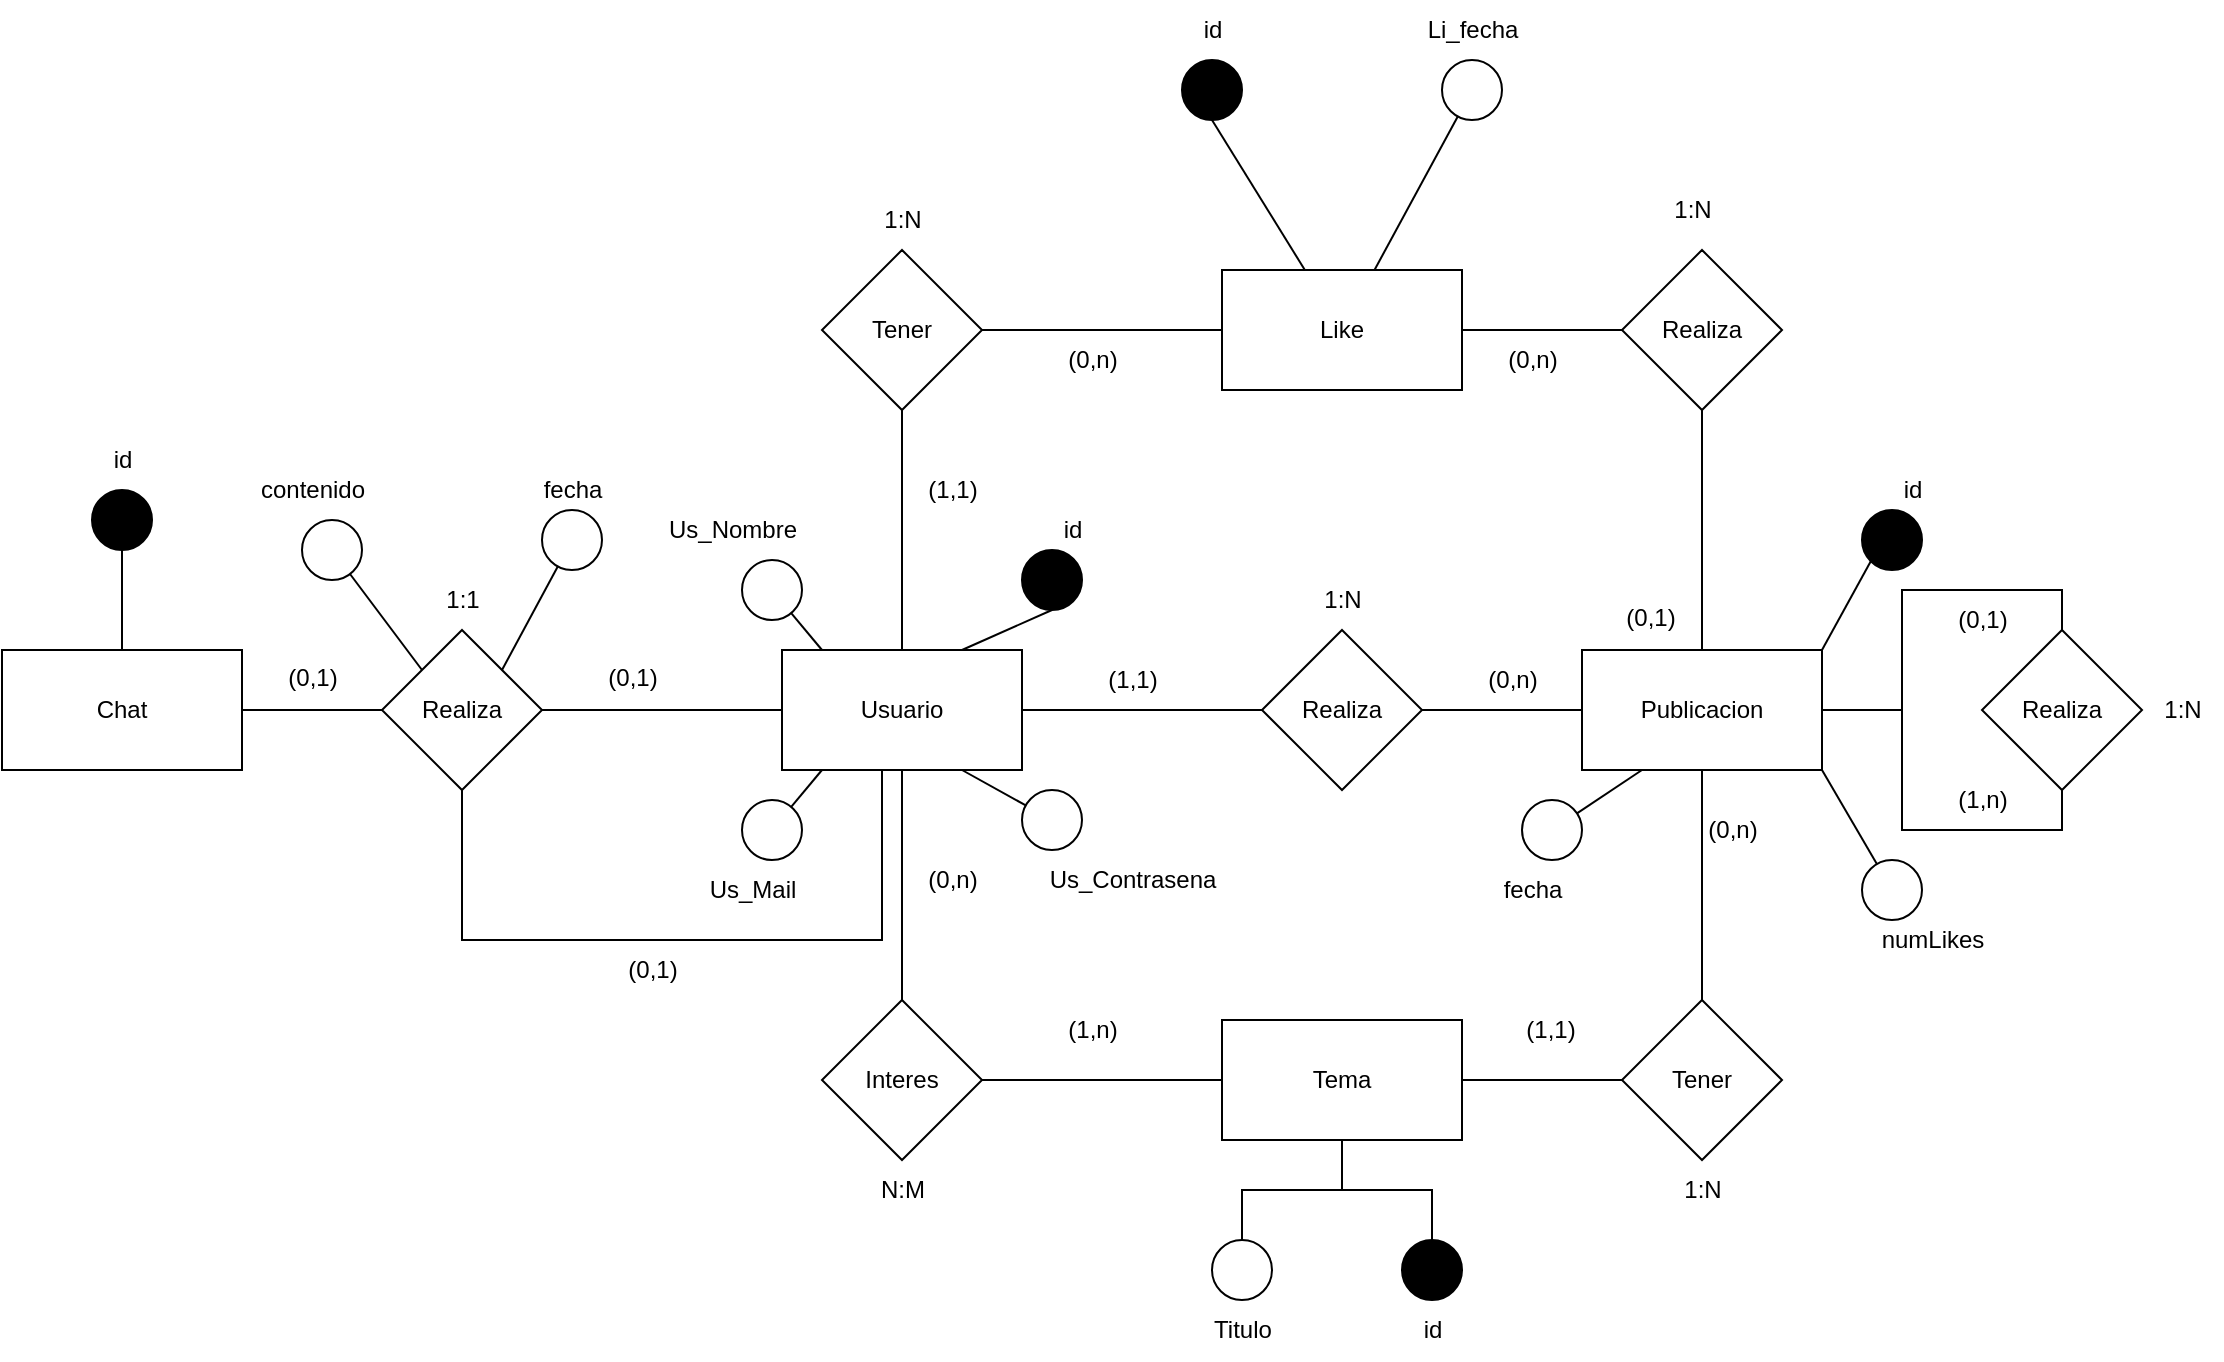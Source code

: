 <mxfile version="22.1.21" type="device">
  <diagram name="Página-1" id="10hbN6eUJk7saS_jXNqh">
    <mxGraphModel dx="2514" dy="918" grid="1" gridSize="10" guides="1" tooltips="1" connect="1" arrows="1" fold="1" page="1" pageScale="1" pageWidth="827" pageHeight="1169" math="0" shadow="0">
      <root>
        <mxCell id="0" />
        <mxCell id="1" parent="0" />
        <mxCell id="fHfpYtQLXWb3zP-Q3DEQ-5" style="edgeStyle=orthogonalEdgeStyle;rounded=0;orthogonalLoop=1;jettySize=auto;html=1;entryX=0;entryY=0.5;entryDx=0;entryDy=0;endArrow=none;endFill=0;" parent="1" source="fHfpYtQLXWb3zP-Q3DEQ-1" target="fHfpYtQLXWb3zP-Q3DEQ-2" edge="1">
          <mxGeometry relative="1" as="geometry" />
        </mxCell>
        <mxCell id="fHfpYtQLXWb3zP-Q3DEQ-10" style="rounded=0;orthogonalLoop=1;jettySize=auto;html=1;endArrow=none;endFill=0;entryX=0.5;entryY=1;entryDx=0;entryDy=0;exitX=0.75;exitY=0;exitDx=0;exitDy=0;" parent="1" source="fHfpYtQLXWb3zP-Q3DEQ-1" target="fHfpYtQLXWb3zP-Q3DEQ-8" edge="1">
          <mxGeometry relative="1" as="geometry">
            <mxPoint x="-130.0" y="530.0" as="sourcePoint" />
            <mxPoint x="-135" y="480.02" as="targetPoint" />
          </mxGeometry>
        </mxCell>
        <mxCell id="fHfpYtQLXWb3zP-Q3DEQ-21" style="edgeStyle=orthogonalEdgeStyle;rounded=0;orthogonalLoop=1;jettySize=auto;html=1;entryX=1;entryY=0.5;entryDx=0;entryDy=0;endArrow=none;endFill=0;exitX=0;exitY=0.5;exitDx=0;exitDy=0;" parent="1" source="fHfpYtQLXWb3zP-Q3DEQ-1" target="fHfpYtQLXWb3zP-Q3DEQ-20" edge="1">
          <mxGeometry relative="1" as="geometry">
            <mxPoint x="-90" y="645" as="sourcePoint" />
          </mxGeometry>
        </mxCell>
        <mxCell id="fHfpYtQLXWb3zP-Q3DEQ-24" style="edgeStyle=orthogonalEdgeStyle;rounded=0;orthogonalLoop=1;jettySize=auto;html=1;entryX=0.5;entryY=1;entryDx=0;entryDy=0;exitX=0.5;exitY=1;exitDx=0;exitDy=0;endArrow=none;endFill=0;" parent="1" source="fHfpYtQLXWb3zP-Q3DEQ-1" target="fHfpYtQLXWb3zP-Q3DEQ-20" edge="1">
          <mxGeometry relative="1" as="geometry">
            <Array as="points">
              <mxPoint x="30" y="675" />
              <mxPoint x="30" y="760" />
              <mxPoint x="-180" y="760" />
            </Array>
          </mxGeometry>
        </mxCell>
        <mxCell id="LZQ0Yr25wh0FHy_DHg7m-49" style="edgeStyle=orthogonalEdgeStyle;rounded=0;orthogonalLoop=1;jettySize=auto;html=1;entryX=0.5;entryY=1;entryDx=0;entryDy=0;endArrow=none;endFill=0;" edge="1" parent="1" source="fHfpYtQLXWb3zP-Q3DEQ-1" target="LZQ0Yr25wh0FHy_DHg7m-48">
          <mxGeometry relative="1" as="geometry" />
        </mxCell>
        <mxCell id="LZQ0Yr25wh0FHy_DHg7m-71" style="edgeStyle=orthogonalEdgeStyle;rounded=0;orthogonalLoop=1;jettySize=auto;html=1;endArrow=none;endFill=0;" edge="1" parent="1" source="fHfpYtQLXWb3zP-Q3DEQ-1" target="LZQ0Yr25wh0FHy_DHg7m-70">
          <mxGeometry relative="1" as="geometry" />
        </mxCell>
        <mxCell id="fHfpYtQLXWb3zP-Q3DEQ-1" value="Usuario" style="rounded=0;whiteSpace=wrap;html=1;" parent="1" vertex="1">
          <mxGeometry x="-20" y="615" width="120" height="60" as="geometry" />
        </mxCell>
        <mxCell id="fHfpYtQLXWb3zP-Q3DEQ-7" style="edgeStyle=orthogonalEdgeStyle;rounded=0;orthogonalLoop=1;jettySize=auto;html=1;entryX=0;entryY=0.5;entryDx=0;entryDy=0;endArrow=none;endFill=0;" parent="1" source="fHfpYtQLXWb3zP-Q3DEQ-2" target="fHfpYtQLXWb3zP-Q3DEQ-6" edge="1">
          <mxGeometry relative="1" as="geometry" />
        </mxCell>
        <mxCell id="fHfpYtQLXWb3zP-Q3DEQ-2" value="Realiza" style="rhombus;whiteSpace=wrap;html=1;" parent="1" vertex="1">
          <mxGeometry x="220" y="605" width="80" height="80" as="geometry" />
        </mxCell>
        <mxCell id="fHfpYtQLXWb3zP-Q3DEQ-3" value="" style="ellipse;whiteSpace=wrap;html=1;aspect=fixed;fillColor=#000000;" parent="1" vertex="1">
          <mxGeometry x="520" y="545" width="30" height="30" as="geometry" />
        </mxCell>
        <mxCell id="fHfpYtQLXWb3zP-Q3DEQ-9" style="rounded=0;orthogonalLoop=1;jettySize=auto;html=1;entryX=0;entryY=1;entryDx=0;entryDy=0;endArrow=none;endFill=0;exitX=1;exitY=0;exitDx=0;exitDy=0;" parent="1" source="fHfpYtQLXWb3zP-Q3DEQ-6" target="fHfpYtQLXWb3zP-Q3DEQ-3" edge="1">
          <mxGeometry relative="1" as="geometry">
            <mxPoint x="605" y="684.998" as="sourcePoint" />
          </mxGeometry>
        </mxCell>
        <mxCell id="fHfpYtQLXWb3zP-Q3DEQ-6" value="Publicacion" style="rounded=0;whiteSpace=wrap;html=1;" parent="1" vertex="1">
          <mxGeometry x="380" y="615" width="120" height="60" as="geometry" />
        </mxCell>
        <mxCell id="LZQ0Yr25wh0FHy_DHg7m-9" style="rounded=0;orthogonalLoop=1;jettySize=auto;html=1;entryX=0.5;entryY=1;entryDx=0;entryDy=0;endArrow=none;endFill=0;" edge="1" parent="1" source="fHfpYtQLXWb3zP-Q3DEQ-12" target="LZQ0Yr25wh0FHy_DHg7m-7">
          <mxGeometry relative="1" as="geometry" />
        </mxCell>
        <mxCell id="LZQ0Yr25wh0FHy_DHg7m-50" style="edgeStyle=orthogonalEdgeStyle;rounded=0;orthogonalLoop=1;jettySize=auto;html=1;entryX=1;entryY=0.5;entryDx=0;entryDy=0;endArrow=none;endFill=0;" edge="1" parent="1" source="fHfpYtQLXWb3zP-Q3DEQ-12" target="LZQ0Yr25wh0FHy_DHg7m-48">
          <mxGeometry relative="1" as="geometry" />
        </mxCell>
        <mxCell id="fHfpYtQLXWb3zP-Q3DEQ-12" value="Like" style="rounded=0;whiteSpace=wrap;html=1;" parent="1" vertex="1">
          <mxGeometry x="200" y="425" width="120" height="60" as="geometry" />
        </mxCell>
        <mxCell id="fHfpYtQLXWb3zP-Q3DEQ-13" value="id" style="text;html=1;align=center;verticalAlign=middle;resizable=0;points=[];autosize=1;strokeColor=none;fillColor=none;perimeterSpacing=0;" parent="1" vertex="1">
          <mxGeometry x="530" y="520" width="30" height="30" as="geometry" />
        </mxCell>
        <mxCell id="fHfpYtQLXWb3zP-Q3DEQ-14" value="id" style="text;html=1;align=center;verticalAlign=middle;resizable=0;points=[];autosize=1;strokeColor=none;fillColor=none;" parent="1" vertex="1">
          <mxGeometry x="110" y="540" width="30" height="30" as="geometry" />
        </mxCell>
        <mxCell id="fHfpYtQLXWb3zP-Q3DEQ-15" value="Chat" style="rounded=0;whiteSpace=wrap;html=1;" parent="1" vertex="1">
          <mxGeometry x="-410" y="615" width="120" height="60" as="geometry" />
        </mxCell>
        <mxCell id="LZQ0Yr25wh0FHy_DHg7m-68" style="edgeStyle=orthogonalEdgeStyle;rounded=0;orthogonalLoop=1;jettySize=auto;html=1;entryX=0;entryY=0.5;entryDx=0;entryDy=0;endArrow=none;endFill=0;" edge="1" parent="1" source="fHfpYtQLXWb3zP-Q3DEQ-16" target="LZQ0Yr25wh0FHy_DHg7m-4">
          <mxGeometry relative="1" as="geometry" />
        </mxCell>
        <mxCell id="LZQ0Yr25wh0FHy_DHg7m-72" style="edgeStyle=orthogonalEdgeStyle;rounded=0;orthogonalLoop=1;jettySize=auto;html=1;entryX=1;entryY=0.5;entryDx=0;entryDy=0;endArrow=none;endFill=0;" edge="1" parent="1" source="fHfpYtQLXWb3zP-Q3DEQ-16" target="LZQ0Yr25wh0FHy_DHg7m-70">
          <mxGeometry relative="1" as="geometry" />
        </mxCell>
        <mxCell id="fHfpYtQLXWb3zP-Q3DEQ-16" value="Tema" style="rounded=0;whiteSpace=wrap;html=1;" parent="1" vertex="1">
          <mxGeometry x="200" y="800" width="120" height="60" as="geometry" />
        </mxCell>
        <mxCell id="fHfpYtQLXWb3zP-Q3DEQ-22" style="edgeStyle=orthogonalEdgeStyle;rounded=0;orthogonalLoop=1;jettySize=auto;html=1;endArrow=none;endFill=0;" parent="1" source="fHfpYtQLXWb3zP-Q3DEQ-20" target="fHfpYtQLXWb3zP-Q3DEQ-15" edge="1">
          <mxGeometry relative="1" as="geometry" />
        </mxCell>
        <mxCell id="fHfpYtQLXWb3zP-Q3DEQ-20" value="Realiza" style="rhombus;whiteSpace=wrap;html=1;" parent="1" vertex="1">
          <mxGeometry x="-220" y="605" width="80" height="80" as="geometry" />
        </mxCell>
        <mxCell id="LZQ0Yr25wh0FHy_DHg7m-69" style="edgeStyle=orthogonalEdgeStyle;rounded=0;orthogonalLoop=1;jettySize=auto;html=1;entryX=0.5;entryY=1;entryDx=0;entryDy=0;endArrow=none;endFill=0;" edge="1" parent="1" source="LZQ0Yr25wh0FHy_DHg7m-4" target="fHfpYtQLXWb3zP-Q3DEQ-6">
          <mxGeometry relative="1" as="geometry" />
        </mxCell>
        <mxCell id="LZQ0Yr25wh0FHy_DHg7m-4" value="Tener" style="rhombus;whiteSpace=wrap;html=1;" vertex="1" parent="1">
          <mxGeometry x="400" y="790" width="80" height="80" as="geometry" />
        </mxCell>
        <mxCell id="LZQ0Yr25wh0FHy_DHg7m-7" value="" style="ellipse;whiteSpace=wrap;html=1;aspect=fixed;fillColor=#000000;" vertex="1" parent="1">
          <mxGeometry x="180" y="320" width="30" height="30" as="geometry" />
        </mxCell>
        <mxCell id="LZQ0Yr25wh0FHy_DHg7m-8" value="id" style="text;html=1;align=center;verticalAlign=middle;resizable=0;points=[];autosize=1;strokeColor=none;fillColor=none;perimeterSpacing=0;" vertex="1" parent="1">
          <mxGeometry x="180" y="290" width="30" height="30" as="geometry" />
        </mxCell>
        <mxCell id="LZQ0Yr25wh0FHy_DHg7m-12" style="edgeStyle=orthogonalEdgeStyle;rounded=0;orthogonalLoop=1;jettySize=auto;html=1;endArrow=none;endFill=0;" edge="1" parent="1" source="LZQ0Yr25wh0FHy_DHg7m-10" target="fHfpYtQLXWb3zP-Q3DEQ-16">
          <mxGeometry relative="1" as="geometry" />
        </mxCell>
        <mxCell id="LZQ0Yr25wh0FHy_DHg7m-10" value="" style="ellipse;whiteSpace=wrap;html=1;aspect=fixed;fillColor=#000000;" vertex="1" parent="1">
          <mxGeometry x="290" y="910" width="30" height="30" as="geometry" />
        </mxCell>
        <mxCell id="LZQ0Yr25wh0FHy_DHg7m-11" value="id" style="text;html=1;align=center;verticalAlign=middle;resizable=0;points=[];autosize=1;strokeColor=none;fillColor=none;perimeterSpacing=0;" vertex="1" parent="1">
          <mxGeometry x="290" y="940" width="30" height="30" as="geometry" />
        </mxCell>
        <mxCell id="LZQ0Yr25wh0FHy_DHg7m-18" style="rounded=0;orthogonalLoop=1;jettySize=auto;html=1;endArrow=none;endFill=0;entryX=1;entryY=1;entryDx=0;entryDy=0;" edge="1" parent="1" source="LZQ0Yr25wh0FHy_DHg7m-17" target="fHfpYtQLXWb3zP-Q3DEQ-6">
          <mxGeometry relative="1" as="geometry">
            <mxPoint x="665" y="715" as="targetPoint" />
          </mxGeometry>
        </mxCell>
        <mxCell id="LZQ0Yr25wh0FHy_DHg7m-17" value="" style="ellipse;whiteSpace=wrap;html=1;aspect=fixed;fillColor=default;" vertex="1" parent="1">
          <mxGeometry x="520" y="720" width="30" height="30" as="geometry" />
        </mxCell>
        <mxCell id="LZQ0Yr25wh0FHy_DHg7m-28" style="rounded=0;orthogonalLoop=1;jettySize=auto;html=1;endArrow=none;endFill=0;entryX=0.25;entryY=1;entryDx=0;entryDy=0;" edge="1" parent="1" source="LZQ0Yr25wh0FHy_DHg7m-19" target="fHfpYtQLXWb3zP-Q3DEQ-6">
          <mxGeometry relative="1" as="geometry">
            <mxPoint x="610.0" y="940" as="targetPoint" />
          </mxGeometry>
        </mxCell>
        <mxCell id="LZQ0Yr25wh0FHy_DHg7m-19" value="" style="ellipse;whiteSpace=wrap;html=1;aspect=fixed;fillColor=default;" vertex="1" parent="1">
          <mxGeometry x="350" y="690" width="30" height="30" as="geometry" />
        </mxCell>
        <mxCell id="LZQ0Yr25wh0FHy_DHg7m-30" style="rounded=0;orthogonalLoop=1;jettySize=auto;html=1;endArrow=none;endFill=0;" edge="1" parent="1" source="LZQ0Yr25wh0FHy_DHg7m-21" target="fHfpYtQLXWb3zP-Q3DEQ-12">
          <mxGeometry relative="1" as="geometry" />
        </mxCell>
        <mxCell id="LZQ0Yr25wh0FHy_DHg7m-21" value="" style="ellipse;whiteSpace=wrap;html=1;aspect=fixed;fillColor=default;" vertex="1" parent="1">
          <mxGeometry x="310" y="320" width="30" height="30" as="geometry" />
        </mxCell>
        <mxCell id="LZQ0Yr25wh0FHy_DHg7m-57" style="rounded=0;orthogonalLoop=1;jettySize=auto;html=1;entryX=0.25;entryY=1;entryDx=0;entryDy=0;endArrow=none;endFill=0;" edge="1" parent="1" source="LZQ0Yr25wh0FHy_DHg7m-23">
          <mxGeometry relative="1" as="geometry">
            <mxPoint y="675" as="targetPoint" />
          </mxGeometry>
        </mxCell>
        <mxCell id="LZQ0Yr25wh0FHy_DHg7m-23" value="" style="ellipse;whiteSpace=wrap;html=1;aspect=fixed;fillColor=default;" vertex="1" parent="1">
          <mxGeometry x="-40" y="690" width="30" height="30" as="geometry" />
        </mxCell>
        <mxCell id="LZQ0Yr25wh0FHy_DHg7m-33" style="rounded=0;orthogonalLoop=1;jettySize=auto;html=1;endArrow=none;endFill=0;entryX=0.25;entryY=0;entryDx=0;entryDy=0;" edge="1" parent="1" source="LZQ0Yr25wh0FHy_DHg7m-24">
          <mxGeometry relative="1" as="geometry">
            <mxPoint y="615" as="targetPoint" />
          </mxGeometry>
        </mxCell>
        <mxCell id="LZQ0Yr25wh0FHy_DHg7m-24" value="" style="ellipse;whiteSpace=wrap;html=1;aspect=fixed;fillColor=default;" vertex="1" parent="1">
          <mxGeometry x="-40" y="570" width="30" height="30" as="geometry" />
        </mxCell>
        <mxCell id="LZQ0Yr25wh0FHy_DHg7m-27" style="edgeStyle=orthogonalEdgeStyle;rounded=0;orthogonalLoop=1;jettySize=auto;html=1;endArrow=none;endFill=0;" edge="1" parent="1" source="LZQ0Yr25wh0FHy_DHg7m-25" target="fHfpYtQLXWb3zP-Q3DEQ-15">
          <mxGeometry relative="1" as="geometry" />
        </mxCell>
        <mxCell id="LZQ0Yr25wh0FHy_DHg7m-25" value="" style="ellipse;whiteSpace=wrap;html=1;aspect=fixed;fillColor=#000000;" vertex="1" parent="1">
          <mxGeometry x="-365" y="535" width="30" height="30" as="geometry" />
        </mxCell>
        <mxCell id="LZQ0Yr25wh0FHy_DHg7m-26" value="id" style="text;html=1;align=center;verticalAlign=middle;resizable=0;points=[];autosize=1;strokeColor=none;fillColor=none;" vertex="1" parent="1">
          <mxGeometry x="-365" y="505" width="30" height="30" as="geometry" />
        </mxCell>
        <mxCell id="LZQ0Yr25wh0FHy_DHg7m-37" style="rounded=0;orthogonalLoop=1;jettySize=auto;html=1;entryX=0;entryY=0;entryDx=0;entryDy=0;endArrow=none;endFill=0;" edge="1" parent="1" source="LZQ0Yr25wh0FHy_DHg7m-34" target="fHfpYtQLXWb3zP-Q3DEQ-20">
          <mxGeometry relative="1" as="geometry">
            <mxPoint x="-180" y="555" as="targetPoint" />
          </mxGeometry>
        </mxCell>
        <mxCell id="LZQ0Yr25wh0FHy_DHg7m-34" value="" style="ellipse;whiteSpace=wrap;html=1;aspect=fixed;fillColor=default;" vertex="1" parent="1">
          <mxGeometry x="-260" y="550" width="30" height="30" as="geometry" />
        </mxCell>
        <mxCell id="LZQ0Yr25wh0FHy_DHg7m-36" style="rounded=0;orthogonalLoop=1;jettySize=auto;html=1;endArrow=none;endFill=0;entryX=1;entryY=0;entryDx=0;entryDy=0;" edge="1" parent="1" source="LZQ0Yr25wh0FHy_DHg7m-35" target="fHfpYtQLXWb3zP-Q3DEQ-20">
          <mxGeometry relative="1" as="geometry">
            <mxPoint x="-180" y="525" as="targetPoint" />
          </mxGeometry>
        </mxCell>
        <mxCell id="LZQ0Yr25wh0FHy_DHg7m-35" value="" style="ellipse;whiteSpace=wrap;html=1;aspect=fixed;fillColor=default;" vertex="1" parent="1">
          <mxGeometry x="-140" y="545" width="30" height="30" as="geometry" />
        </mxCell>
        <mxCell id="LZQ0Yr25wh0FHy_DHg7m-38" value="fecha" style="text;html=1;align=center;verticalAlign=middle;resizable=0;points=[];autosize=1;strokeColor=none;fillColor=none;" vertex="1" parent="1">
          <mxGeometry x="-150" y="520" width="50" height="30" as="geometry" />
        </mxCell>
        <mxCell id="LZQ0Yr25wh0FHy_DHg7m-39" value="contenido" style="text;html=1;align=center;verticalAlign=middle;resizable=0;points=[];autosize=1;strokeColor=none;fillColor=none;" vertex="1" parent="1">
          <mxGeometry x="-295" y="520" width="80" height="30" as="geometry" />
        </mxCell>
        <mxCell id="LZQ0Yr25wh0FHy_DHg7m-40" value="Us_Nombre" style="text;html=1;align=center;verticalAlign=middle;resizable=0;points=[];autosize=1;strokeColor=none;fillColor=none;" vertex="1" parent="1">
          <mxGeometry x="-90" y="540" width="90" height="30" as="geometry" />
        </mxCell>
        <mxCell id="LZQ0Yr25wh0FHy_DHg7m-41" value="Us_Mail" style="text;html=1;align=center;verticalAlign=middle;resizable=0;points=[];autosize=1;strokeColor=none;fillColor=none;" vertex="1" parent="1">
          <mxGeometry x="-70" y="720" width="70" height="30" as="geometry" />
        </mxCell>
        <mxCell id="LZQ0Yr25wh0FHy_DHg7m-42" value="Us_Contrasena" style="text;html=1;align=center;verticalAlign=middle;resizable=0;points=[];autosize=1;strokeColor=none;fillColor=none;" vertex="1" parent="1">
          <mxGeometry x="100" y="715" width="110" height="30" as="geometry" />
        </mxCell>
        <mxCell id="LZQ0Yr25wh0FHy_DHg7m-44" style="rounded=0;orthogonalLoop=1;jettySize=auto;html=1;entryX=0.75;entryY=1;entryDx=0;entryDy=0;endArrow=none;endFill=0;" edge="1" parent="1" source="LZQ0Yr25wh0FHy_DHg7m-43" target="fHfpYtQLXWb3zP-Q3DEQ-1">
          <mxGeometry relative="1" as="geometry" />
        </mxCell>
        <mxCell id="LZQ0Yr25wh0FHy_DHg7m-43" value="" style="ellipse;whiteSpace=wrap;html=1;aspect=fixed;fillColor=default;" vertex="1" parent="1">
          <mxGeometry x="100" y="685" width="30" height="30" as="geometry" />
        </mxCell>
        <mxCell id="LZQ0Yr25wh0FHy_DHg7m-45" value="fecha" style="text;html=1;align=center;verticalAlign=middle;resizable=0;points=[];autosize=1;strokeColor=none;fillColor=none;" vertex="1" parent="1">
          <mxGeometry x="330" y="720" width="50" height="30" as="geometry" />
        </mxCell>
        <mxCell id="LZQ0Yr25wh0FHy_DHg7m-46" value="numLikes" style="text;html=1;align=center;verticalAlign=middle;resizable=0;points=[];autosize=1;strokeColor=none;fillColor=none;" vertex="1" parent="1">
          <mxGeometry x="520" y="745" width="70" height="30" as="geometry" />
        </mxCell>
        <mxCell id="LZQ0Yr25wh0FHy_DHg7m-47" value="Li_fecha" style="text;html=1;align=center;verticalAlign=middle;resizable=0;points=[];autosize=1;strokeColor=none;fillColor=none;" vertex="1" parent="1">
          <mxGeometry x="290" y="290" width="70" height="30" as="geometry" />
        </mxCell>
        <mxCell id="LZQ0Yr25wh0FHy_DHg7m-48" value="Tener" style="rhombus;whiteSpace=wrap;html=1;" vertex="1" parent="1">
          <mxGeometry y="415" width="80" height="80" as="geometry" />
        </mxCell>
        <mxCell id="LZQ0Yr25wh0FHy_DHg7m-51" value="1:N" style="text;html=1;align=center;verticalAlign=middle;resizable=0;points=[];autosize=1;strokeColor=none;fillColor=none;" vertex="1" parent="1">
          <mxGeometry x="20" y="385" width="40" height="30" as="geometry" />
        </mxCell>
        <mxCell id="LZQ0Yr25wh0FHy_DHg7m-53" value="1:N" style="text;html=1;align=center;verticalAlign=middle;resizable=0;points=[];autosize=1;strokeColor=none;fillColor=none;" vertex="1" parent="1">
          <mxGeometry x="420" y="870" width="40" height="30" as="geometry" />
        </mxCell>
        <mxCell id="LZQ0Yr25wh0FHy_DHg7m-54" value="N:M" style="text;html=1;align=center;verticalAlign=middle;resizable=0;points=[];autosize=1;strokeColor=none;fillColor=none;" vertex="1" parent="1">
          <mxGeometry x="15" y="870" width="50" height="30" as="geometry" />
        </mxCell>
        <mxCell id="LZQ0Yr25wh0FHy_DHg7m-55" value="1:N" style="text;html=1;align=center;verticalAlign=middle;resizable=0;points=[];autosize=1;strokeColor=none;fillColor=none;" vertex="1" parent="1">
          <mxGeometry x="415" y="380" width="40" height="30" as="geometry" />
        </mxCell>
        <mxCell id="fHfpYtQLXWb3zP-Q3DEQ-8" value="" style="ellipse;whiteSpace=wrap;html=1;aspect=fixed;fillColor=#000000;" parent="1" vertex="1">
          <mxGeometry x="100" y="565" width="30" height="30" as="geometry" />
        </mxCell>
        <mxCell id="LZQ0Yr25wh0FHy_DHg7m-59" value="1:1" style="text;html=1;align=center;verticalAlign=middle;resizable=0;points=[];autosize=1;strokeColor=none;fillColor=none;" vertex="1" parent="1">
          <mxGeometry x="-200" y="575" width="40" height="30" as="geometry" />
        </mxCell>
        <mxCell id="LZQ0Yr25wh0FHy_DHg7m-61" style="edgeStyle=orthogonalEdgeStyle;rounded=0;orthogonalLoop=1;jettySize=auto;html=1;entryX=0.5;entryY=1;entryDx=0;entryDy=0;endArrow=none;endFill=0;" edge="1" parent="1" source="LZQ0Yr25wh0FHy_DHg7m-60" target="fHfpYtQLXWb3zP-Q3DEQ-16">
          <mxGeometry relative="1" as="geometry" />
        </mxCell>
        <mxCell id="LZQ0Yr25wh0FHy_DHg7m-60" value="" style="ellipse;whiteSpace=wrap;html=1;aspect=fixed;fillColor=default;" vertex="1" parent="1">
          <mxGeometry x="195" y="910" width="30" height="30" as="geometry" />
        </mxCell>
        <mxCell id="LZQ0Yr25wh0FHy_DHg7m-62" value="Titulo" style="text;html=1;align=center;verticalAlign=middle;resizable=0;points=[];autosize=1;strokeColor=none;fillColor=none;" vertex="1" parent="1">
          <mxGeometry x="185" y="940" width="50" height="30" as="geometry" />
        </mxCell>
        <mxCell id="LZQ0Yr25wh0FHy_DHg7m-65" style="edgeStyle=orthogonalEdgeStyle;rounded=0;orthogonalLoop=1;jettySize=auto;html=1;endArrow=none;endFill=0;" edge="1" parent="1" source="LZQ0Yr25wh0FHy_DHg7m-64" target="fHfpYtQLXWb3zP-Q3DEQ-12">
          <mxGeometry relative="1" as="geometry" />
        </mxCell>
        <mxCell id="LZQ0Yr25wh0FHy_DHg7m-66" style="edgeStyle=orthogonalEdgeStyle;rounded=0;orthogonalLoop=1;jettySize=auto;html=1;entryX=0.5;entryY=0;entryDx=0;entryDy=0;endArrow=none;endFill=0;" edge="1" parent="1" source="LZQ0Yr25wh0FHy_DHg7m-64" target="fHfpYtQLXWb3zP-Q3DEQ-6">
          <mxGeometry relative="1" as="geometry" />
        </mxCell>
        <mxCell id="LZQ0Yr25wh0FHy_DHg7m-64" value="Realiza" style="rhombus;whiteSpace=wrap;html=1;" vertex="1" parent="1">
          <mxGeometry x="400" y="415" width="80" height="80" as="geometry" />
        </mxCell>
        <mxCell id="LZQ0Yr25wh0FHy_DHg7m-70" value="Interes" style="rhombus;whiteSpace=wrap;html=1;" vertex="1" parent="1">
          <mxGeometry y="790" width="80" height="80" as="geometry" />
        </mxCell>
        <mxCell id="LZQ0Yr25wh0FHy_DHg7m-75" style="edgeStyle=orthogonalEdgeStyle;rounded=0;orthogonalLoop=1;jettySize=auto;html=1;entryX=1;entryY=0.5;entryDx=0;entryDy=0;exitX=0.5;exitY=1;exitDx=0;exitDy=0;endArrow=none;endFill=0;" edge="1" parent="1" source="LZQ0Yr25wh0FHy_DHg7m-74" target="fHfpYtQLXWb3zP-Q3DEQ-6">
          <mxGeometry relative="1" as="geometry" />
        </mxCell>
        <mxCell id="LZQ0Yr25wh0FHy_DHg7m-76" style="edgeStyle=orthogonalEdgeStyle;rounded=0;orthogonalLoop=1;jettySize=auto;html=1;entryX=1;entryY=0.5;entryDx=0;entryDy=0;exitX=0.5;exitY=0;exitDx=0;exitDy=0;endArrow=none;endFill=0;" edge="1" parent="1" source="LZQ0Yr25wh0FHy_DHg7m-74" target="fHfpYtQLXWb3zP-Q3DEQ-6">
          <mxGeometry relative="1" as="geometry" />
        </mxCell>
        <mxCell id="LZQ0Yr25wh0FHy_DHg7m-74" value="Realiza" style="rhombus;whiteSpace=wrap;html=1;" vertex="1" parent="1">
          <mxGeometry x="580" y="605" width="80" height="80" as="geometry" />
        </mxCell>
        <mxCell id="LZQ0Yr25wh0FHy_DHg7m-77" value="1:N" style="text;html=1;align=center;verticalAlign=middle;resizable=0;points=[];autosize=1;strokeColor=none;fillColor=none;" vertex="1" parent="1">
          <mxGeometry x="240" y="575" width="40" height="30" as="geometry" />
        </mxCell>
        <mxCell id="LZQ0Yr25wh0FHy_DHg7m-78" value="1:N" style="text;html=1;align=center;verticalAlign=middle;resizable=0;points=[];autosize=1;strokeColor=none;fillColor=none;" vertex="1" parent="1">
          <mxGeometry x="660" y="630" width="40" height="30" as="geometry" />
        </mxCell>
        <mxCell id="LZQ0Yr25wh0FHy_DHg7m-79" value="(0,1)" style="text;html=1;align=center;verticalAlign=middle;resizable=0;points=[];autosize=1;strokeColor=none;fillColor=none;" vertex="1" parent="1">
          <mxGeometry x="555" y="585" width="50" height="30" as="geometry" />
        </mxCell>
        <mxCell id="LZQ0Yr25wh0FHy_DHg7m-83" value="(1,n)" style="text;html=1;align=center;verticalAlign=middle;resizable=0;points=[];autosize=1;strokeColor=none;fillColor=none;" vertex="1" parent="1">
          <mxGeometry x="555" y="675" width="50" height="30" as="geometry" />
        </mxCell>
        <mxCell id="LZQ0Yr25wh0FHy_DHg7m-84" value="(0,n)" style="text;html=1;align=center;verticalAlign=middle;resizable=0;points=[];autosize=1;strokeColor=none;fillColor=none;" vertex="1" parent="1">
          <mxGeometry x="320" y="615" width="50" height="30" as="geometry" />
        </mxCell>
        <mxCell id="LZQ0Yr25wh0FHy_DHg7m-85" value="(1,1)" style="text;html=1;align=center;verticalAlign=middle;resizable=0;points=[];autosize=1;strokeColor=none;fillColor=none;" vertex="1" parent="1">
          <mxGeometry x="130" y="615" width="50" height="30" as="geometry" />
        </mxCell>
        <mxCell id="LZQ0Yr25wh0FHy_DHg7m-86" value="(0,n)" style="text;html=1;align=center;verticalAlign=middle;resizable=0;points=[];autosize=1;strokeColor=none;fillColor=none;" vertex="1" parent="1">
          <mxGeometry x="330" y="455" width="50" height="30" as="geometry" />
        </mxCell>
        <mxCell id="LZQ0Yr25wh0FHy_DHg7m-87" value="(0,1)" style="text;html=1;align=center;verticalAlign=middle;resizable=0;points=[];autosize=1;strokeColor=none;fillColor=none;" vertex="1" parent="1">
          <mxGeometry x="388.5" y="584" width="50" height="30" as="geometry" />
        </mxCell>
        <mxCell id="LZQ0Yr25wh0FHy_DHg7m-88" value="(0,n)" style="text;html=1;align=center;verticalAlign=middle;resizable=0;points=[];autosize=1;strokeColor=none;fillColor=none;" vertex="1" parent="1">
          <mxGeometry x="110" y="455" width="50" height="30" as="geometry" />
        </mxCell>
        <mxCell id="LZQ0Yr25wh0FHy_DHg7m-90" value="(1,1)" style="text;html=1;align=center;verticalAlign=middle;resizable=0;points=[];autosize=1;strokeColor=none;fillColor=none;" vertex="1" parent="1">
          <mxGeometry x="40" y="520" width="50" height="30" as="geometry" />
        </mxCell>
        <mxCell id="LZQ0Yr25wh0FHy_DHg7m-91" value="(1,n)" style="text;html=1;align=center;verticalAlign=middle;resizable=0;points=[];autosize=1;strokeColor=none;fillColor=none;" vertex="1" parent="1">
          <mxGeometry x="110" y="790" width="50" height="30" as="geometry" />
        </mxCell>
        <mxCell id="LZQ0Yr25wh0FHy_DHg7m-92" value="(0,n)" style="text;html=1;align=center;verticalAlign=middle;resizable=0;points=[];autosize=1;strokeColor=none;fillColor=none;" vertex="1" parent="1">
          <mxGeometry x="40" y="715" width="50" height="30" as="geometry" />
        </mxCell>
        <mxCell id="LZQ0Yr25wh0FHy_DHg7m-93" value="(1,1)" style="text;html=1;align=center;verticalAlign=middle;resizable=0;points=[];autosize=1;strokeColor=none;fillColor=none;" vertex="1" parent="1">
          <mxGeometry x="338.5" y="790" width="50" height="30" as="geometry" />
        </mxCell>
        <mxCell id="LZQ0Yr25wh0FHy_DHg7m-94" value="(0,n)" style="text;html=1;align=center;verticalAlign=middle;resizable=0;points=[];autosize=1;strokeColor=none;fillColor=none;" vertex="1" parent="1">
          <mxGeometry x="430" y="690" width="50" height="30" as="geometry" />
        </mxCell>
        <mxCell id="LZQ0Yr25wh0FHy_DHg7m-95" value="(0,1)" style="text;html=1;align=center;verticalAlign=middle;resizable=0;points=[];autosize=1;strokeColor=none;fillColor=none;" vertex="1" parent="1">
          <mxGeometry x="-280" y="614" width="50" height="30" as="geometry" />
        </mxCell>
        <mxCell id="LZQ0Yr25wh0FHy_DHg7m-96" value="(0,1)" style="text;html=1;align=center;verticalAlign=middle;resizable=0;points=[];autosize=1;strokeColor=none;fillColor=none;" vertex="1" parent="1">
          <mxGeometry x="-120" y="614" width="50" height="30" as="geometry" />
        </mxCell>
        <mxCell id="LZQ0Yr25wh0FHy_DHg7m-97" value="(0,1)" style="text;html=1;align=center;verticalAlign=middle;resizable=0;points=[];autosize=1;strokeColor=none;fillColor=none;" vertex="1" parent="1">
          <mxGeometry x="-110" y="760" width="50" height="30" as="geometry" />
        </mxCell>
      </root>
    </mxGraphModel>
  </diagram>
</mxfile>
